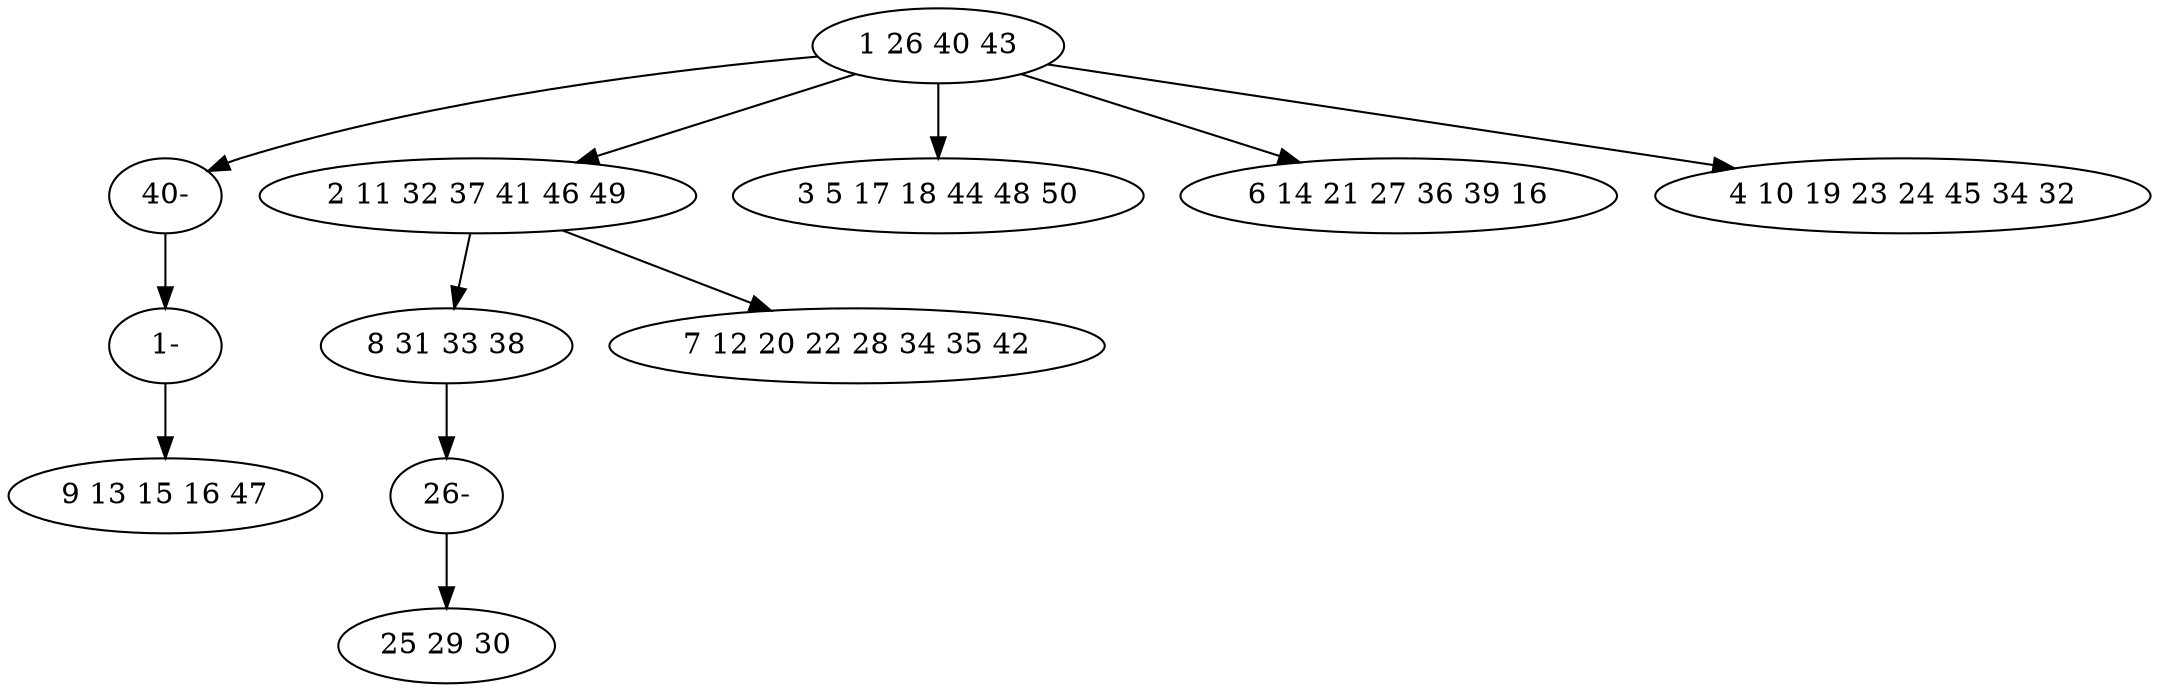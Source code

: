digraph true_tree {
	"0" -> "9"
	"0" -> "2"
	"0" -> "3"
	"2" -> "4"
	"4" -> "11"
	"0" -> "6"
	"0" -> "7"
	"2" -> "8"
	"9" -> "10"
	"10" -> "1"
	"11" -> "5"
	"0" [label="1 26 40 43"];
	"1" [label="9 13 15 16 47"];
	"2" [label="2 11 32 37 41 46 49"];
	"3" [label="3 5 17 18 44 48 50"];
	"4" [label="8 31 33 38"];
	"5" [label="25 29 30"];
	"6" [label="6 14 21 27 36 39 16"];
	"7" [label="4 10 19 23 24 45 34 32"];
	"8" [label="7 12 20 22 28 34 35 42"];
	"9" [label="40-"];
	"10" [label="1-"];
	"11" [label="26-"];
}
